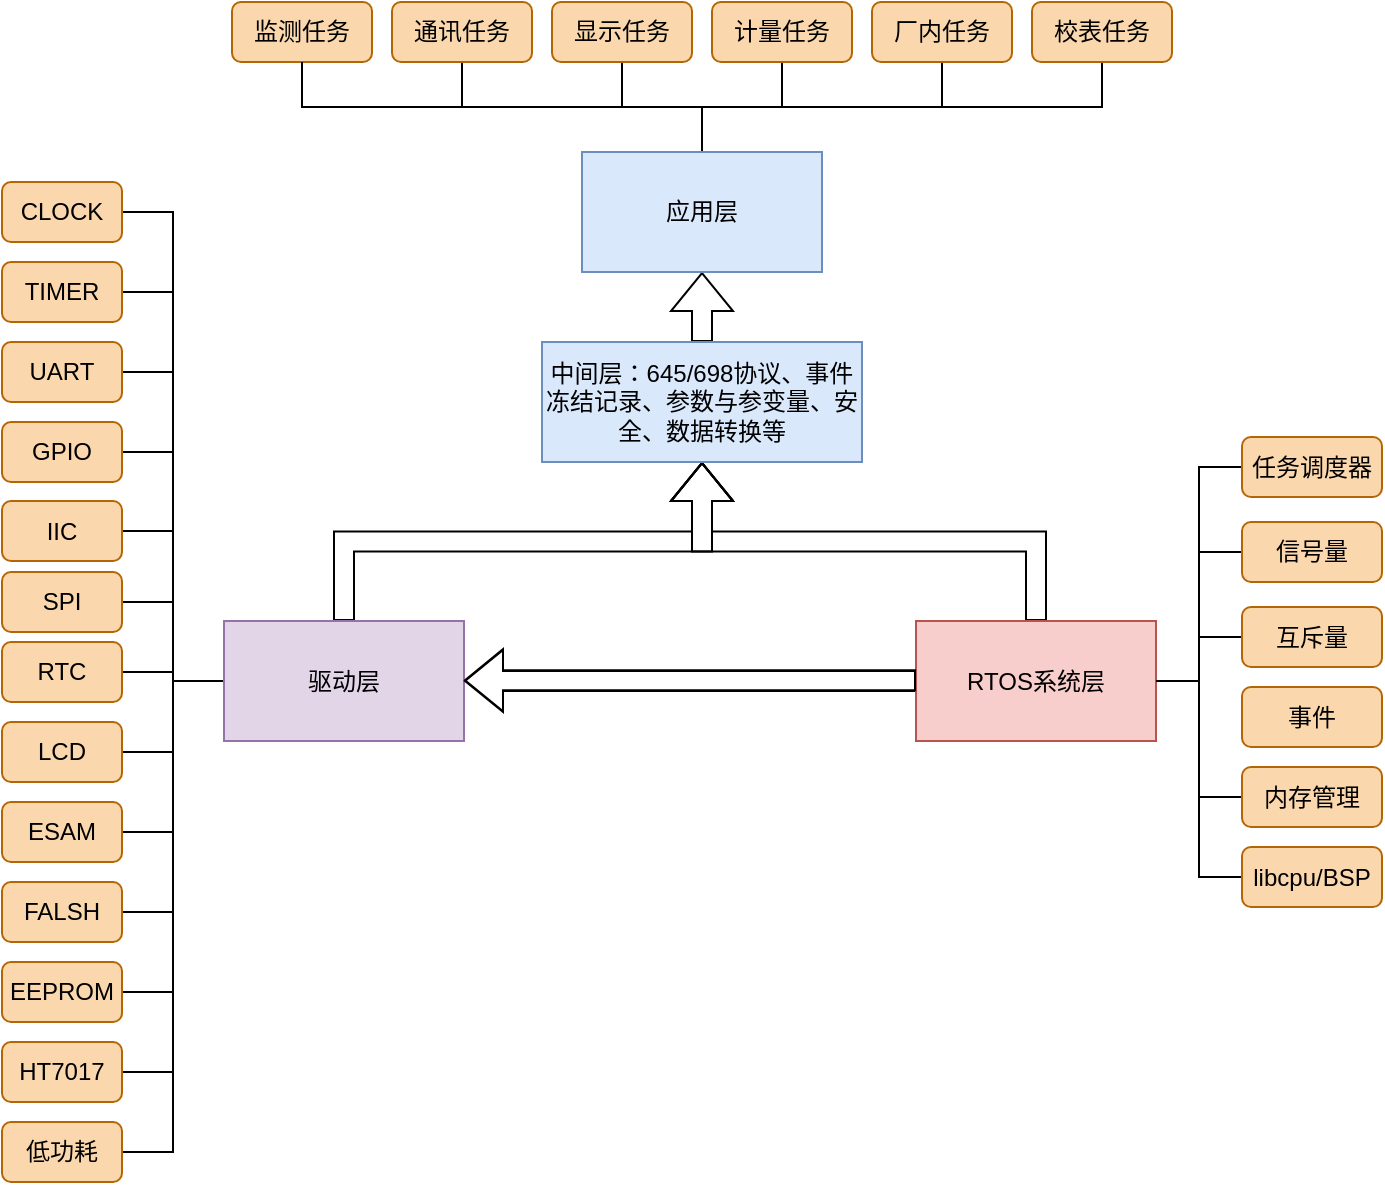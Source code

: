 <mxfile version="19.0.0" type="github">
  <diagram id="l8V78igHOVnatgynM83t" name="第 1 页">
    <mxGraphModel dx="1185" dy="662" grid="1" gridSize="10" guides="1" tooltips="1" connect="1" arrows="1" fold="1" page="1" pageScale="1" pageWidth="827" pageHeight="1169" math="0" shadow="0">
      <root>
        <mxCell id="0" />
        <mxCell id="1" parent="0" />
        <mxCell id="D8VT5KyzCv71l18wEFnG-5" style="edgeStyle=orthogonalEdgeStyle;rounded=0;orthogonalLoop=1;jettySize=auto;html=1;exitX=0.5;exitY=0;exitDx=0;exitDy=0;entryX=0.5;entryY=1;entryDx=0;entryDy=0;shape=flexArrow;" edge="1" parent="1" source="D8VT5KyzCv71l18wEFnG-1" target="D8VT5KyzCv71l18wEFnG-3">
          <mxGeometry relative="1" as="geometry" />
        </mxCell>
        <mxCell id="D8VT5KyzCv71l18wEFnG-22" style="edgeStyle=orthogonalEdgeStyle;rounded=0;orthogonalLoop=1;jettySize=auto;html=1;exitX=0;exitY=0.5;exitDx=0;exitDy=0;entryX=1;entryY=0.5;entryDx=0;entryDy=0;endArrow=none;endFill=0;" edge="1" parent="1" source="D8VT5KyzCv71l18wEFnG-1" target="D8VT5KyzCv71l18wEFnG-15">
          <mxGeometry relative="1" as="geometry" />
        </mxCell>
        <mxCell id="D8VT5KyzCv71l18wEFnG-23" style="edgeStyle=orthogonalEdgeStyle;rounded=0;orthogonalLoop=1;jettySize=auto;html=1;exitX=0;exitY=0.5;exitDx=0;exitDy=0;entryX=1;entryY=0.5;entryDx=0;entryDy=0;endArrow=none;endFill=0;" edge="1" parent="1" source="D8VT5KyzCv71l18wEFnG-1" target="D8VT5KyzCv71l18wEFnG-14">
          <mxGeometry relative="1" as="geometry" />
        </mxCell>
        <mxCell id="D8VT5KyzCv71l18wEFnG-24" style="edgeStyle=orthogonalEdgeStyle;rounded=0;orthogonalLoop=1;jettySize=auto;html=1;exitX=0;exitY=0.5;exitDx=0;exitDy=0;entryX=1;entryY=0.5;entryDx=0;entryDy=0;endArrow=none;endFill=0;" edge="1" parent="1" source="D8VT5KyzCv71l18wEFnG-1" target="D8VT5KyzCv71l18wEFnG-11">
          <mxGeometry relative="1" as="geometry" />
        </mxCell>
        <mxCell id="D8VT5KyzCv71l18wEFnG-25" style="edgeStyle=orthogonalEdgeStyle;rounded=0;orthogonalLoop=1;jettySize=auto;html=1;exitX=0;exitY=0.5;exitDx=0;exitDy=0;entryX=1;entryY=0.5;entryDx=0;entryDy=0;endArrow=none;endFill=0;" edge="1" parent="1" source="D8VT5KyzCv71l18wEFnG-1" target="D8VT5KyzCv71l18wEFnG-12">
          <mxGeometry relative="1" as="geometry" />
        </mxCell>
        <mxCell id="D8VT5KyzCv71l18wEFnG-26" style="edgeStyle=orthogonalEdgeStyle;rounded=0;orthogonalLoop=1;jettySize=auto;html=1;exitX=0;exitY=0.5;exitDx=0;exitDy=0;entryX=1;entryY=0.5;entryDx=0;entryDy=0;endArrow=none;endFill=0;" edge="1" parent="1" source="D8VT5KyzCv71l18wEFnG-1" target="D8VT5KyzCv71l18wEFnG-10">
          <mxGeometry relative="1" as="geometry" />
        </mxCell>
        <mxCell id="D8VT5KyzCv71l18wEFnG-27" style="edgeStyle=orthogonalEdgeStyle;rounded=0;orthogonalLoop=1;jettySize=auto;html=1;exitX=0;exitY=0.5;exitDx=0;exitDy=0;entryX=1;entryY=0.5;entryDx=0;entryDy=0;endArrow=none;endFill=0;" edge="1" parent="1" source="D8VT5KyzCv71l18wEFnG-1" target="D8VT5KyzCv71l18wEFnG-7">
          <mxGeometry relative="1" as="geometry" />
        </mxCell>
        <mxCell id="D8VT5KyzCv71l18wEFnG-28" style="edgeStyle=orthogonalEdgeStyle;rounded=0;orthogonalLoop=1;jettySize=auto;html=1;exitX=0;exitY=0.5;exitDx=0;exitDy=0;entryX=1;entryY=0.5;entryDx=0;entryDy=0;endArrow=none;endFill=0;" edge="1" parent="1" source="D8VT5KyzCv71l18wEFnG-1" target="D8VT5KyzCv71l18wEFnG-16">
          <mxGeometry relative="1" as="geometry" />
        </mxCell>
        <mxCell id="D8VT5KyzCv71l18wEFnG-29" style="edgeStyle=orthogonalEdgeStyle;rounded=0;orthogonalLoop=1;jettySize=auto;html=1;exitX=0;exitY=0.5;exitDx=0;exitDy=0;endArrow=none;endFill=0;" edge="1" parent="1" source="D8VT5KyzCv71l18wEFnG-1" target="D8VT5KyzCv71l18wEFnG-17">
          <mxGeometry relative="1" as="geometry" />
        </mxCell>
        <mxCell id="D8VT5KyzCv71l18wEFnG-30" style="edgeStyle=orthogonalEdgeStyle;rounded=0;orthogonalLoop=1;jettySize=auto;html=1;exitX=0;exitY=0.5;exitDx=0;exitDy=0;entryX=1;entryY=0.5;entryDx=0;entryDy=0;endArrow=none;endFill=0;" edge="1" parent="1" source="D8VT5KyzCv71l18wEFnG-1" target="D8VT5KyzCv71l18wEFnG-18">
          <mxGeometry relative="1" as="geometry" />
        </mxCell>
        <mxCell id="D8VT5KyzCv71l18wEFnG-31" style="edgeStyle=orthogonalEdgeStyle;rounded=0;orthogonalLoop=1;jettySize=auto;html=1;exitX=0;exitY=0.5;exitDx=0;exitDy=0;entryX=1;entryY=0.5;entryDx=0;entryDy=0;endArrow=none;endFill=0;" edge="1" parent="1" source="D8VT5KyzCv71l18wEFnG-1" target="D8VT5KyzCv71l18wEFnG-8">
          <mxGeometry relative="1" as="geometry" />
        </mxCell>
        <mxCell id="D8VT5KyzCv71l18wEFnG-32" style="edgeStyle=orthogonalEdgeStyle;rounded=0;orthogonalLoop=1;jettySize=auto;html=1;exitX=0;exitY=0.5;exitDx=0;exitDy=0;entryX=1;entryY=0.5;entryDx=0;entryDy=0;endArrow=none;endFill=0;" edge="1" parent="1" source="D8VT5KyzCv71l18wEFnG-1" target="D8VT5KyzCv71l18wEFnG-19">
          <mxGeometry relative="1" as="geometry" />
        </mxCell>
        <mxCell id="D8VT5KyzCv71l18wEFnG-33" style="edgeStyle=orthogonalEdgeStyle;rounded=0;orthogonalLoop=1;jettySize=auto;html=1;exitX=0;exitY=0.5;exitDx=0;exitDy=0;entryX=1;entryY=0.5;entryDx=0;entryDy=0;endArrow=none;endFill=0;" edge="1" parent="1" source="D8VT5KyzCv71l18wEFnG-1" target="D8VT5KyzCv71l18wEFnG-21">
          <mxGeometry relative="1" as="geometry" />
        </mxCell>
        <mxCell id="D8VT5KyzCv71l18wEFnG-34" style="edgeStyle=orthogonalEdgeStyle;rounded=0;orthogonalLoop=1;jettySize=auto;html=1;exitX=0;exitY=0.5;exitDx=0;exitDy=0;entryX=1;entryY=0.5;entryDx=0;entryDy=0;endArrow=none;endFill=0;" edge="1" parent="1" source="D8VT5KyzCv71l18wEFnG-1" target="D8VT5KyzCv71l18wEFnG-20">
          <mxGeometry relative="1" as="geometry" />
        </mxCell>
        <mxCell id="D8VT5KyzCv71l18wEFnG-1" value="驱动层" style="rounded=0;whiteSpace=wrap;html=1;fillColor=#e1d5e7;strokeColor=#9673a6;" vertex="1" parent="1">
          <mxGeometry x="181" y="599.5" width="120" height="60" as="geometry" />
        </mxCell>
        <mxCell id="D8VT5KyzCv71l18wEFnG-4" style="edgeStyle=orthogonalEdgeStyle;rounded=0;orthogonalLoop=1;jettySize=auto;html=1;exitX=0;exitY=0.5;exitDx=0;exitDy=0;entryX=1;entryY=0.5;entryDx=0;entryDy=0;shape=flexArrow;" edge="1" parent="1" source="D8VT5KyzCv71l18wEFnG-2" target="D8VT5KyzCv71l18wEFnG-1">
          <mxGeometry relative="1" as="geometry" />
        </mxCell>
        <mxCell id="D8VT5KyzCv71l18wEFnG-6" style="edgeStyle=orthogonalEdgeStyle;rounded=0;orthogonalLoop=1;jettySize=auto;html=1;exitX=0.5;exitY=0;exitDx=0;exitDy=0;entryX=0.5;entryY=1;entryDx=0;entryDy=0;shape=flexArrow;" edge="1" parent="1" source="D8VT5KyzCv71l18wEFnG-2" target="D8VT5KyzCv71l18wEFnG-3">
          <mxGeometry relative="1" as="geometry" />
        </mxCell>
        <mxCell id="D8VT5KyzCv71l18wEFnG-61" style="edgeStyle=orthogonalEdgeStyle;rounded=0;orthogonalLoop=1;jettySize=auto;html=1;exitX=1;exitY=0.5;exitDx=0;exitDy=0;entryX=0;entryY=0.5;entryDx=0;entryDy=0;endArrow=none;endFill=0;" edge="1" parent="1" source="D8VT5KyzCv71l18wEFnG-2" target="D8VT5KyzCv71l18wEFnG-47">
          <mxGeometry relative="1" as="geometry" />
        </mxCell>
        <mxCell id="D8VT5KyzCv71l18wEFnG-62" style="edgeStyle=orthogonalEdgeStyle;rounded=0;orthogonalLoop=1;jettySize=auto;html=1;exitX=1;exitY=0.5;exitDx=0;exitDy=0;entryX=0;entryY=0.5;entryDx=0;entryDy=0;endArrow=none;endFill=0;" edge="1" parent="1" source="D8VT5KyzCv71l18wEFnG-2" target="D8VT5KyzCv71l18wEFnG-51">
          <mxGeometry relative="1" as="geometry" />
        </mxCell>
        <mxCell id="D8VT5KyzCv71l18wEFnG-63" style="edgeStyle=orthogonalEdgeStyle;rounded=0;orthogonalLoop=1;jettySize=auto;html=1;exitX=1;exitY=0.5;exitDx=0;exitDy=0;entryX=0;entryY=0.5;entryDx=0;entryDy=0;endArrow=none;endFill=0;" edge="1" parent="1" source="D8VT5KyzCv71l18wEFnG-2" target="D8VT5KyzCv71l18wEFnG-52">
          <mxGeometry relative="1" as="geometry" />
        </mxCell>
        <mxCell id="D8VT5KyzCv71l18wEFnG-64" style="edgeStyle=orthogonalEdgeStyle;rounded=0;orthogonalLoop=1;jettySize=auto;html=1;exitX=1;exitY=0.5;exitDx=0;exitDy=0;entryX=0;entryY=0.5;entryDx=0;entryDy=0;endArrow=none;endFill=0;" edge="1" parent="1" source="D8VT5KyzCv71l18wEFnG-2" target="D8VT5KyzCv71l18wEFnG-53">
          <mxGeometry relative="1" as="geometry" />
        </mxCell>
        <mxCell id="D8VT5KyzCv71l18wEFnG-2" value="RTOS系统层" style="rounded=0;whiteSpace=wrap;html=1;fillColor=#f8cecc;strokeColor=#b85450;" vertex="1" parent="1">
          <mxGeometry x="527" y="599.5" width="120" height="60" as="geometry" />
        </mxCell>
        <mxCell id="D8VT5KyzCv71l18wEFnG-79" style="edgeStyle=orthogonalEdgeStyle;shape=flexArrow;rounded=0;orthogonalLoop=1;jettySize=auto;html=1;exitX=0.5;exitY=0;exitDx=0;exitDy=0;entryX=0.5;entryY=1;entryDx=0;entryDy=0;endArrow=block;endFill=0;" edge="1" parent="1" source="D8VT5KyzCv71l18wEFnG-3" target="D8VT5KyzCv71l18wEFnG-74">
          <mxGeometry relative="1" as="geometry" />
        </mxCell>
        <mxCell id="D8VT5KyzCv71l18wEFnG-3" value="中间层：645/698协议、事件冻结记录、参数与参变量、安全、数据转换等" style="rounded=0;whiteSpace=wrap;html=1;fillColor=#dae8fc;strokeColor=#6c8ebf;" vertex="1" parent="1">
          <mxGeometry x="340" y="460" width="160" height="60" as="geometry" />
        </mxCell>
        <mxCell id="D8VT5KyzCv71l18wEFnG-7" value="SPI" style="rounded=1;whiteSpace=wrap;html=1;fillColor=#fad7ac;strokeColor=#b46504;" vertex="1" parent="1">
          <mxGeometry x="70" y="575" width="60" height="30" as="geometry" />
        </mxCell>
        <mxCell id="D8VT5KyzCv71l18wEFnG-8" value="FALSH" style="rounded=1;whiteSpace=wrap;html=1;fillColor=#fad7ac;strokeColor=#b46504;" vertex="1" parent="1">
          <mxGeometry x="70" y="730" width="60" height="30" as="geometry" />
        </mxCell>
        <mxCell id="D8VT5KyzCv71l18wEFnG-10" value="IIC" style="rounded=1;whiteSpace=wrap;html=1;fillColor=#fad7ac;strokeColor=#b46504;" vertex="1" parent="1">
          <mxGeometry x="70" y="539.5" width="60" height="30" as="geometry" />
        </mxCell>
        <mxCell id="D8VT5KyzCv71l18wEFnG-11" value="UART" style="rounded=1;whiteSpace=wrap;html=1;fillColor=#fad7ac;strokeColor=#b46504;" vertex="1" parent="1">
          <mxGeometry x="70" y="460" width="60" height="30" as="geometry" />
        </mxCell>
        <mxCell id="D8VT5KyzCv71l18wEFnG-12" value="GPIO" style="rounded=1;whiteSpace=wrap;html=1;fillColor=#fad7ac;strokeColor=#b46504;" vertex="1" parent="1">
          <mxGeometry x="70" y="500" width="60" height="30" as="geometry" />
        </mxCell>
        <mxCell id="D8VT5KyzCv71l18wEFnG-14" value="TIMER" style="rounded=1;whiteSpace=wrap;html=1;fillColor=#fad7ac;strokeColor=#b46504;" vertex="1" parent="1">
          <mxGeometry x="70" y="420" width="60" height="30" as="geometry" />
        </mxCell>
        <mxCell id="D8VT5KyzCv71l18wEFnG-15" value="CLOCK" style="rounded=1;whiteSpace=wrap;html=1;fillColor=#fad7ac;strokeColor=#b46504;" vertex="1" parent="1">
          <mxGeometry x="70" y="380" width="60" height="30" as="geometry" />
        </mxCell>
        <mxCell id="D8VT5KyzCv71l18wEFnG-16" value="RTC" style="rounded=1;whiteSpace=wrap;html=1;fillColor=#fad7ac;strokeColor=#b46504;" vertex="1" parent="1">
          <mxGeometry x="70" y="610" width="60" height="30" as="geometry" />
        </mxCell>
        <mxCell id="D8VT5KyzCv71l18wEFnG-17" value="LCD" style="rounded=1;whiteSpace=wrap;html=1;fillColor=#fad7ac;strokeColor=#b46504;" vertex="1" parent="1">
          <mxGeometry x="70" y="650" width="60" height="30" as="geometry" />
        </mxCell>
        <mxCell id="D8VT5KyzCv71l18wEFnG-18" value="ESAM" style="rounded=1;whiteSpace=wrap;html=1;fillColor=#fad7ac;strokeColor=#b46504;" vertex="1" parent="1">
          <mxGeometry x="70" y="690" width="60" height="30" as="geometry" />
        </mxCell>
        <mxCell id="D8VT5KyzCv71l18wEFnG-19" value="EEPROM" style="rounded=1;whiteSpace=wrap;html=1;fillColor=#fad7ac;strokeColor=#b46504;" vertex="1" parent="1">
          <mxGeometry x="70" y="770" width="60" height="30" as="geometry" />
        </mxCell>
        <mxCell id="D8VT5KyzCv71l18wEFnG-20" value="低功耗" style="rounded=1;whiteSpace=wrap;html=1;fillColor=#fad7ac;strokeColor=#b46504;" vertex="1" parent="1">
          <mxGeometry x="70" y="850" width="60" height="30" as="geometry" />
        </mxCell>
        <mxCell id="D8VT5KyzCv71l18wEFnG-21" value="HT7017" style="rounded=1;whiteSpace=wrap;html=1;fillColor=#fad7ac;strokeColor=#b46504;" vertex="1" parent="1">
          <mxGeometry x="70" y="810" width="60" height="30" as="geometry" />
        </mxCell>
        <mxCell id="D8VT5KyzCv71l18wEFnG-47" value="任务调度器" style="rounded=1;whiteSpace=wrap;html=1;fillColor=#fad7ac;strokeColor=#b46504;" vertex="1" parent="1">
          <mxGeometry x="690" y="507.5" width="70" height="30" as="geometry" />
        </mxCell>
        <mxCell id="D8VT5KyzCv71l18wEFnG-50" style="edgeStyle=orthogonalEdgeStyle;rounded=0;orthogonalLoop=1;jettySize=auto;html=1;exitX=0;exitY=0.5;exitDx=0;exitDy=0;entryX=1;entryY=0.5;entryDx=0;entryDy=0;shape=flexArrow;" edge="1" parent="1">
          <mxGeometry relative="1" as="geometry">
            <mxPoint x="527.0" y="629.08" as="sourcePoint" />
            <mxPoint x="301" y="629.08" as="targetPoint" />
          </mxGeometry>
        </mxCell>
        <mxCell id="D8VT5KyzCv71l18wEFnG-51" value="信号量" style="rounded=1;whiteSpace=wrap;html=1;fillColor=#fad7ac;strokeColor=#b46504;" vertex="1" parent="1">
          <mxGeometry x="690" y="550" width="70" height="30" as="geometry" />
        </mxCell>
        <mxCell id="D8VT5KyzCv71l18wEFnG-52" value="内存管理" style="rounded=1;whiteSpace=wrap;html=1;fillColor=#fad7ac;strokeColor=#b46504;" vertex="1" parent="1">
          <mxGeometry x="690" y="672.5" width="70" height="30" as="geometry" />
        </mxCell>
        <mxCell id="D8VT5KyzCv71l18wEFnG-53" value="libcpu/BSP" style="rounded=1;whiteSpace=wrap;html=1;fillColor=#fad7ac;strokeColor=#b46504;" vertex="1" parent="1">
          <mxGeometry x="690" y="712.5" width="70" height="30" as="geometry" />
        </mxCell>
        <mxCell id="D8VT5KyzCv71l18wEFnG-66" style="edgeStyle=orthogonalEdgeStyle;rounded=0;orthogonalLoop=1;jettySize=auto;html=1;exitX=0;exitY=0.5;exitDx=0;exitDy=0;entryX=1;entryY=0.5;entryDx=0;entryDy=0;endArrow=none;endFill=0;" edge="1" parent="1" source="D8VT5KyzCv71l18wEFnG-65" target="D8VT5KyzCv71l18wEFnG-2">
          <mxGeometry relative="1" as="geometry" />
        </mxCell>
        <mxCell id="D8VT5KyzCv71l18wEFnG-65" value="互斥量" style="rounded=1;whiteSpace=wrap;html=1;fillColor=#fad7ac;strokeColor=#b46504;" vertex="1" parent="1">
          <mxGeometry x="690" y="592.5" width="70" height="30" as="geometry" />
        </mxCell>
        <mxCell id="D8VT5KyzCv71l18wEFnG-67" value="事件" style="rounded=1;whiteSpace=wrap;html=1;fillColor=#fad7ac;strokeColor=#b46504;" vertex="1" parent="1">
          <mxGeometry x="690" y="632.5" width="70" height="30" as="geometry" />
        </mxCell>
        <mxCell id="D8VT5KyzCv71l18wEFnG-86" style="edgeStyle=orthogonalEdgeStyle;rounded=0;orthogonalLoop=1;jettySize=auto;html=1;exitX=0.5;exitY=1;exitDx=0;exitDy=0;entryX=0.5;entryY=0;entryDx=0;entryDy=0;endArrow=none;endFill=0;" edge="1" parent="1" source="D8VT5KyzCv71l18wEFnG-68" target="D8VT5KyzCv71l18wEFnG-74">
          <mxGeometry relative="1" as="geometry" />
        </mxCell>
        <mxCell id="D8VT5KyzCv71l18wEFnG-68" value="校表任务" style="rounded=1;whiteSpace=wrap;html=1;fillColor=#fad7ac;strokeColor=#b46504;" vertex="1" parent="1">
          <mxGeometry x="585" y="290" width="70" height="30" as="geometry" />
        </mxCell>
        <mxCell id="D8VT5KyzCv71l18wEFnG-85" style="edgeStyle=orthogonalEdgeStyle;rounded=0;orthogonalLoop=1;jettySize=auto;html=1;exitX=0.5;exitY=1;exitDx=0;exitDy=0;entryX=0.5;entryY=0;entryDx=0;entryDy=0;endArrow=none;endFill=0;" edge="1" parent="1" source="D8VT5KyzCv71l18wEFnG-69" target="D8VT5KyzCv71l18wEFnG-74">
          <mxGeometry relative="1" as="geometry" />
        </mxCell>
        <mxCell id="D8VT5KyzCv71l18wEFnG-69" value="厂内任务" style="rounded=1;whiteSpace=wrap;html=1;fillColor=#fad7ac;strokeColor=#b46504;" vertex="1" parent="1">
          <mxGeometry x="505" y="290" width="70" height="30" as="geometry" />
        </mxCell>
        <mxCell id="D8VT5KyzCv71l18wEFnG-84" style="edgeStyle=orthogonalEdgeStyle;rounded=0;orthogonalLoop=1;jettySize=auto;html=1;exitX=0.5;exitY=1;exitDx=0;exitDy=0;entryX=0.5;entryY=0;entryDx=0;entryDy=0;endArrow=none;endFill=0;" edge="1" parent="1" source="D8VT5KyzCv71l18wEFnG-70" target="D8VT5KyzCv71l18wEFnG-74">
          <mxGeometry relative="1" as="geometry" />
        </mxCell>
        <mxCell id="D8VT5KyzCv71l18wEFnG-70" value="计量任务" style="rounded=1;whiteSpace=wrap;html=1;fillColor=#fad7ac;strokeColor=#b46504;" vertex="1" parent="1">
          <mxGeometry x="425" y="290" width="70" height="30" as="geometry" />
        </mxCell>
        <mxCell id="D8VT5KyzCv71l18wEFnG-83" style="edgeStyle=orthogonalEdgeStyle;rounded=0;orthogonalLoop=1;jettySize=auto;html=1;exitX=0.5;exitY=1;exitDx=0;exitDy=0;entryX=0.5;entryY=0;entryDx=0;entryDy=0;endArrow=none;endFill=0;" edge="1" parent="1" source="D8VT5KyzCv71l18wEFnG-71" target="D8VT5KyzCv71l18wEFnG-74">
          <mxGeometry relative="1" as="geometry" />
        </mxCell>
        <mxCell id="D8VT5KyzCv71l18wEFnG-71" value="显示任务" style="rounded=1;whiteSpace=wrap;html=1;fillColor=#fad7ac;strokeColor=#b46504;" vertex="1" parent="1">
          <mxGeometry x="345" y="290" width="70" height="30" as="geometry" />
        </mxCell>
        <mxCell id="D8VT5KyzCv71l18wEFnG-82" style="edgeStyle=orthogonalEdgeStyle;rounded=0;orthogonalLoop=1;jettySize=auto;html=1;exitX=0.5;exitY=1;exitDx=0;exitDy=0;entryX=0.5;entryY=0;entryDx=0;entryDy=0;endArrow=none;endFill=0;" edge="1" parent="1" source="D8VT5KyzCv71l18wEFnG-72" target="D8VT5KyzCv71l18wEFnG-74">
          <mxGeometry relative="1" as="geometry" />
        </mxCell>
        <mxCell id="D8VT5KyzCv71l18wEFnG-72" value="通讯任务" style="rounded=1;whiteSpace=wrap;html=1;fillColor=#fad7ac;strokeColor=#b46504;" vertex="1" parent="1">
          <mxGeometry x="265" y="290" width="70" height="30" as="geometry" />
        </mxCell>
        <mxCell id="D8VT5KyzCv71l18wEFnG-73" value="监测任务" style="rounded=1;whiteSpace=wrap;html=1;fillColor=#fad7ac;strokeColor=#b46504;" vertex="1" parent="1">
          <mxGeometry x="185" y="290" width="70" height="30" as="geometry" />
        </mxCell>
        <mxCell id="D8VT5KyzCv71l18wEFnG-80" style="edgeStyle=orthogonalEdgeStyle;rounded=0;orthogonalLoop=1;jettySize=auto;html=1;exitX=0.5;exitY=0;exitDx=0;exitDy=0;entryX=0.5;entryY=1;entryDx=0;entryDy=0;endArrow=none;endFill=0;" edge="1" parent="1" source="D8VT5KyzCv71l18wEFnG-74" target="D8VT5KyzCv71l18wEFnG-73">
          <mxGeometry relative="1" as="geometry" />
        </mxCell>
        <mxCell id="D8VT5KyzCv71l18wEFnG-74" value="应用层" style="rounded=0;whiteSpace=wrap;html=1;fillColor=#dae8fc;strokeColor=#6c8ebf;" vertex="1" parent="1">
          <mxGeometry x="360" y="365" width="120" height="60" as="geometry" />
        </mxCell>
      </root>
    </mxGraphModel>
  </diagram>
</mxfile>
